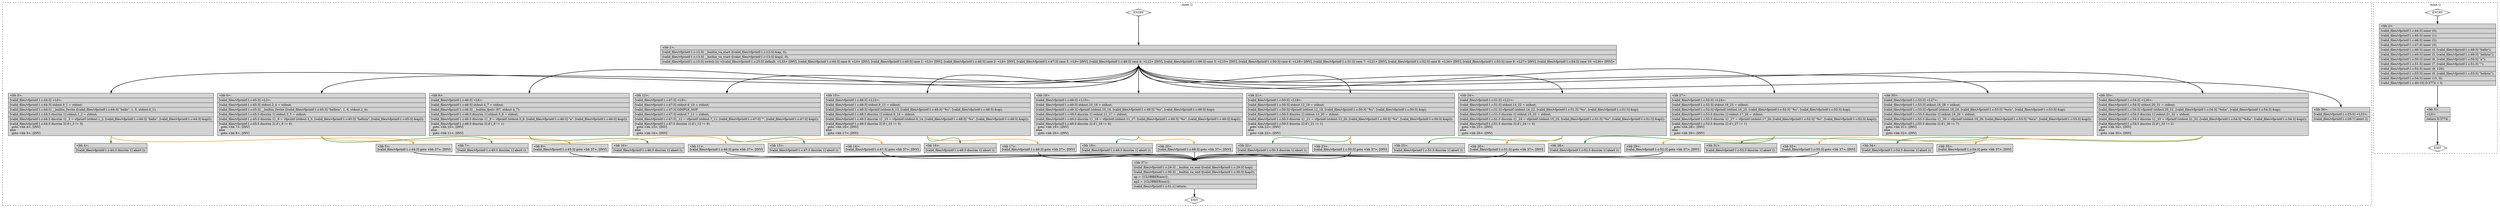 digraph "a-vfprintf-1.c.015t.cfg" {
overlap=false;
subgraph "cluster_inner" {
	style="dashed";
	color="black";
	label="inner ()";
	fn_6_basic_block_0 [shape=Mdiamond,style=filled,fillcolor=white,label="ENTRY"];

	fn_6_basic_block_1 [shape=Mdiamond,style=filled,fillcolor=white,label="EXIT"];

	fn_6_basic_block_2 [shape=record,style=filled,fillcolor=lightgrey,label="{\<bb\ 2\>:\l\
|[valid_files/vfprintf-1.c:12:3]\ __builtin_va_start\ ([valid_files/vfprintf-1.c:12:3]\ &ap,\ 0);\l\
|[valid_files/vfprintf-1.c:13:3]\ __builtin_va_start\ ([valid_files/vfprintf-1.c:13:3]\ &ap2,\ 0);\l\
|[valid_files/vfprintf-1.c:15:3]\ switch\ (x)\ \<[valid_files/vfprintf-1.c:25:5]\ default:\ \<L33\>\ [INV],\ [valid_files/vfprintf-1.c:44:3]\ case\ 0:\ \<L0\>\ [INV],\ [valid_files/vfprintf-1.c:45:3]\ case\ 1:\ \<L3\>\ [INV],\ [valid_files/vfprintf-1.c:46:3]\ case\ 2:\ \<L6\>\ [INV],\ [valid_files/vfprintf-1.c:47:3]\ case\ 3:\ \<L9\>\ [INV],\ [valid_files/vfprintf-1.c:48:3]\ case\ 4:\ \<L12\>\ [INV],\ [valid_files/vfprintf-1.c:49:3]\ case\ 5:\ \<L15\>\ [INV],\ [valid_files/vfprintf-1.c:50:3]\ case\ 6:\ \<L18\>\ [INV],\ [valid_files/vfprintf-1.c:51:3]\ case\ 7:\ \<L21\>\ [INV],\ [valid_files/vfprintf-1.c:52:3]\ case\ 8:\ \<L24\>\ [INV],\ [valid_files/vfprintf-1.c:53:3]\ case\ 9:\ \<L27\>\ [INV],\ [valid_files/vfprintf-1.c:54:3]\ case\ 10:\ \<L30\>\ [INV]\>\l\
}"];

	fn_6_basic_block_3 [shape=record,style=filled,fillcolor=lightgrey,label="{\<bb\ 3\>:\l\
|[valid_files/vfprintf-1.c:44:3]\ \<L0\>:\l\
|[valid_files/vfprintf-1.c:44:3]\ stdout.0_1\ =\ stdout;\l\
|[valid_files/vfprintf-1.c:44:3]\ __builtin_fwrite\ ([valid_files/vfprintf-1.c:44:3]\ \"hello\",\ 1,\ 5,\ stdout.0_1);\l\
|[valid_files/vfprintf-1.c:44:3\ discrim\ 1]\ stdout.1_2\ =\ stdout;\l\
|[valid_files/vfprintf-1.c:44:3\ discrim\ 1]\ _3\ =\ vfprintf\ (stdout.1_2,\ [valid_files/vfprintf-1.c:44:3]\ \"hello\",\ [valid_files/vfprintf-1.c:44:3]\ &ap2);\l\
|[valid_files/vfprintf-1.c:44:3\ discrim\ 2]\ if\ (_3\ !=\ 5)\l\
\ \ goto\ \<bb\ 4\>;\ [INV]\l\
else\l\
\ \ goto\ \<bb\ 5\>;\ [INV]\l\
}"];

	fn_6_basic_block_4 [shape=record,style=filled,fillcolor=lightgrey,label="{\<bb\ 4\>:\l\
|[valid_files/vfprintf-1.c:44:3\ discrim\ 1]\ abort\ ();\l\
}"];

	fn_6_basic_block_5 [shape=record,style=filled,fillcolor=lightgrey,label="{\<bb\ 5\>:\l\
[valid_files/vfprintf-1.c:44:3]\ goto\ \<bb\ 37\>;\ [INV]\l\
}"];

	fn_6_basic_block_6 [shape=record,style=filled,fillcolor=lightgrey,label="{\<bb\ 6\>:\l\
|[valid_files/vfprintf-1.c:45:3]\ \<L3\>:\l\
|[valid_files/vfprintf-1.c:45:3]\ stdout.2_4\ =\ stdout;\l\
|[valid_files/vfprintf-1.c:45:3]\ __builtin_fwrite\ ([valid_files/vfprintf-1.c:45:3]\ \"hello\\n\",\ 1,\ 6,\ stdout.2_4);\l\
|[valid_files/vfprintf-1.c:45:3\ discrim\ 1]\ stdout.3_5\ =\ stdout;\l\
|[valid_files/vfprintf-1.c:45:3\ discrim\ 1]\ _6\ =\ vfprintf\ (stdout.3_5,\ [valid_files/vfprintf-1.c:45:3]\ \"hello\\n\",\ [valid_files/vfprintf-1.c:45:3]\ &ap2);\l\
|[valid_files/vfprintf-1.c:45:3\ discrim\ 2]\ if\ (_6\ !=\ 6)\l\
\ \ goto\ \<bb\ 7\>;\ [INV]\l\
else\l\
\ \ goto\ \<bb\ 8\>;\ [INV]\l\
}"];

	fn_6_basic_block_7 [shape=record,style=filled,fillcolor=lightgrey,label="{\<bb\ 7\>:\l\
|[valid_files/vfprintf-1.c:45:3\ discrim\ 1]\ abort\ ();\l\
}"];

	fn_6_basic_block_8 [shape=record,style=filled,fillcolor=lightgrey,label="{\<bb\ 8\>:\l\
[valid_files/vfprintf-1.c:45:3]\ goto\ \<bb\ 37\>;\ [INV]\l\
}"];

	fn_6_basic_block_9 [shape=record,style=filled,fillcolor=lightgrey,label="{\<bb\ 9\>:\l\
|[valid_files/vfprintf-1.c:46:3]\ \<L6\>:\l\
|[valid_files/vfprintf-1.c:46:3]\ stdout.4_7\ =\ stdout;\l\
|[valid_files/vfprintf-1.c:46:3]\ __builtin_fputc\ (97,\ stdout.4_7);\l\
|[valid_files/vfprintf-1.c:46:3\ discrim\ 1]\ stdout.5_8\ =\ stdout;\l\
|[valid_files/vfprintf-1.c:46:3\ discrim\ 1]\ _9\ =\ vfprintf\ (stdout.5_8,\ [valid_files/vfprintf-1.c:46:3]\ \"a\",\ [valid_files/vfprintf-1.c:46:3]\ &ap2);\l\
|[valid_files/vfprintf-1.c:46:3\ discrim\ 2]\ if\ (_9\ !=\ 1)\l\
\ \ goto\ \<bb\ 10\>;\ [INV]\l\
else\l\
\ \ goto\ \<bb\ 11\>;\ [INV]\l\
}"];

	fn_6_basic_block_10 [shape=record,style=filled,fillcolor=lightgrey,label="{\<bb\ 10\>:\l\
|[valid_files/vfprintf-1.c:46:3\ discrim\ 1]\ abort\ ();\l\
}"];

	fn_6_basic_block_11 [shape=record,style=filled,fillcolor=lightgrey,label="{\<bb\ 11\>:\l\
[valid_files/vfprintf-1.c:46:3]\ goto\ \<bb\ 37\>;\ [INV]\l\
}"];

	fn_6_basic_block_12 [shape=record,style=filled,fillcolor=lightgrey,label="{\<bb\ 12\>:\l\
|[valid_files/vfprintf-1.c:47:3]\ \<L9\>:\l\
|[valid_files/vfprintf-1.c:47:3]\ stdout.6_10\ =\ stdout;\l\
|[valid_files/vfprintf-1.c:47:3]\ GIMPLE_NOP\l\
|[valid_files/vfprintf-1.c:47:3]\ stdout.7_11\ =\ stdout;\l\
|[valid_files/vfprintf-1.c:47:3]\ _12\ =\ vfprintf\ (stdout.7_11,\ [valid_files/vfprintf-1.c:47:3]\ \"\",\ [valid_files/vfprintf-1.c:47:3]\ &ap2);\l\
|[valid_files/vfprintf-1.c:47:3\ discrim\ 1]\ if\ (_12\ !=\ 0)\l\
\ \ goto\ \<bb\ 13\>;\ [INV]\l\
else\l\
\ \ goto\ \<bb\ 14\>;\ [INV]\l\
}"];

	fn_6_basic_block_13 [shape=record,style=filled,fillcolor=lightgrey,label="{\<bb\ 13\>:\l\
|[valid_files/vfprintf-1.c:47:3\ discrim\ 1]\ abort\ ();\l\
}"];

	fn_6_basic_block_14 [shape=record,style=filled,fillcolor=lightgrey,label="{\<bb\ 14\>:\l\
[valid_files/vfprintf-1.c:47:3]\ goto\ \<bb\ 37\>;\ [INV]\l\
}"];

	fn_6_basic_block_15 [shape=record,style=filled,fillcolor=lightgrey,label="{\<bb\ 15\>:\l\
|[valid_files/vfprintf-1.c:48:3]\ \<L12\>:\l\
|[valid_files/vfprintf-1.c:48:3]\ stdout.8_13\ =\ stdout;\l\
|[valid_files/vfprintf-1.c:48:3]\ vfprintf\ (stdout.8_13,\ [valid_files/vfprintf-1.c:48:3]\ \"%s\",\ [valid_files/vfprintf-1.c:48:3]\ &ap);\l\
|[valid_files/vfprintf-1.c:48:3\ discrim\ 1]\ stdout.9_14\ =\ stdout;\l\
|[valid_files/vfprintf-1.c:48:3\ discrim\ 1]\ _15\ =\ vfprintf\ (stdout.9_14,\ [valid_files/vfprintf-1.c:48:3]\ \"%s\",\ [valid_files/vfprintf-1.c:48:3]\ &ap2);\l\
|[valid_files/vfprintf-1.c:48:3\ discrim\ 2]\ if\ (_15\ !=\ 5)\l\
\ \ goto\ \<bb\ 16\>;\ [INV]\l\
else\l\
\ \ goto\ \<bb\ 17\>;\ [INV]\l\
}"];

	fn_6_basic_block_16 [shape=record,style=filled,fillcolor=lightgrey,label="{\<bb\ 16\>:\l\
|[valid_files/vfprintf-1.c:48:3\ discrim\ 1]\ abort\ ();\l\
}"];

	fn_6_basic_block_17 [shape=record,style=filled,fillcolor=lightgrey,label="{\<bb\ 17\>:\l\
[valid_files/vfprintf-1.c:48:3]\ goto\ \<bb\ 37\>;\ [INV]\l\
}"];

	fn_6_basic_block_18 [shape=record,style=filled,fillcolor=lightgrey,label="{\<bb\ 18\>:\l\
|[valid_files/vfprintf-1.c:49:3]\ \<L15\>:\l\
|[valid_files/vfprintf-1.c:49:3]\ stdout.10_16\ =\ stdout;\l\
|[valid_files/vfprintf-1.c:49:3]\ vfprintf\ (stdout.10_16,\ [valid_files/vfprintf-1.c:49:3]\ \"%s\",\ [valid_files/vfprintf-1.c:49:3]\ &ap);\l\
|[valid_files/vfprintf-1.c:49:3\ discrim\ 1]\ stdout.11_17\ =\ stdout;\l\
|[valid_files/vfprintf-1.c:49:3\ discrim\ 1]\ _18\ =\ vfprintf\ (stdout.11_17,\ [valid_files/vfprintf-1.c:49:3]\ \"%s\",\ [valid_files/vfprintf-1.c:49:3]\ &ap2);\l\
|[valid_files/vfprintf-1.c:49:3\ discrim\ 2]\ if\ (_18\ !=\ 6)\l\
\ \ goto\ \<bb\ 19\>;\ [INV]\l\
else\l\
\ \ goto\ \<bb\ 20\>;\ [INV]\l\
}"];

	fn_6_basic_block_19 [shape=record,style=filled,fillcolor=lightgrey,label="{\<bb\ 19\>:\l\
|[valid_files/vfprintf-1.c:49:3\ discrim\ 1]\ abort\ ();\l\
}"];

	fn_6_basic_block_20 [shape=record,style=filled,fillcolor=lightgrey,label="{\<bb\ 20\>:\l\
[valid_files/vfprintf-1.c:49:3]\ goto\ \<bb\ 37\>;\ [INV]\l\
}"];

	fn_6_basic_block_21 [shape=record,style=filled,fillcolor=lightgrey,label="{\<bb\ 21\>:\l\
|[valid_files/vfprintf-1.c:50:3]\ \<L18\>:\l\
|[valid_files/vfprintf-1.c:50:3]\ stdout.12_19\ =\ stdout;\l\
|[valid_files/vfprintf-1.c:50:3]\ vfprintf\ (stdout.12_19,\ [valid_files/vfprintf-1.c:50:3]\ \"%s\",\ [valid_files/vfprintf-1.c:50:3]\ &ap);\l\
|[valid_files/vfprintf-1.c:50:3\ discrim\ 1]\ stdout.13_20\ =\ stdout;\l\
|[valid_files/vfprintf-1.c:50:3\ discrim\ 1]\ _21\ =\ vfprintf\ (stdout.13_20,\ [valid_files/vfprintf-1.c:50:3]\ \"%s\",\ [valid_files/vfprintf-1.c:50:3]\ &ap2);\l\
|[valid_files/vfprintf-1.c:50:3\ discrim\ 2]\ if\ (_21\ !=\ 1)\l\
\ \ goto\ \<bb\ 22\>;\ [INV]\l\
else\l\
\ \ goto\ \<bb\ 23\>;\ [INV]\l\
}"];

	fn_6_basic_block_22 [shape=record,style=filled,fillcolor=lightgrey,label="{\<bb\ 22\>:\l\
|[valid_files/vfprintf-1.c:50:3\ discrim\ 1]\ abort\ ();\l\
}"];

	fn_6_basic_block_23 [shape=record,style=filled,fillcolor=lightgrey,label="{\<bb\ 23\>:\l\
[valid_files/vfprintf-1.c:50:3]\ goto\ \<bb\ 37\>;\ [INV]\l\
}"];

	fn_6_basic_block_24 [shape=record,style=filled,fillcolor=lightgrey,label="{\<bb\ 24\>:\l\
|[valid_files/vfprintf-1.c:51:3]\ \<L21\>:\l\
|[valid_files/vfprintf-1.c:51:3]\ stdout.14_22\ =\ stdout;\l\
|[valid_files/vfprintf-1.c:51:3]\ vfprintf\ (stdout.14_22,\ [valid_files/vfprintf-1.c:51:3]\ \"%s\",\ [valid_files/vfprintf-1.c:51:3]\ &ap);\l\
|[valid_files/vfprintf-1.c:51:3\ discrim\ 1]\ stdout.15_23\ =\ stdout;\l\
|[valid_files/vfprintf-1.c:51:3\ discrim\ 1]\ _24\ =\ vfprintf\ (stdout.15_23,\ [valid_files/vfprintf-1.c:51:3]\ \"%s\",\ [valid_files/vfprintf-1.c:51:3]\ &ap2);\l\
|[valid_files/vfprintf-1.c:51:3\ discrim\ 2]\ if\ (_24\ !=\ 0)\l\
\ \ goto\ \<bb\ 25\>;\ [INV]\l\
else\l\
\ \ goto\ \<bb\ 26\>;\ [INV]\l\
}"];

	fn_6_basic_block_25 [shape=record,style=filled,fillcolor=lightgrey,label="{\<bb\ 25\>:\l\
|[valid_files/vfprintf-1.c:51:3\ discrim\ 1]\ abort\ ();\l\
}"];

	fn_6_basic_block_26 [shape=record,style=filled,fillcolor=lightgrey,label="{\<bb\ 26\>:\l\
[valid_files/vfprintf-1.c:51:3]\ goto\ \<bb\ 37\>;\ [INV]\l\
}"];

	fn_6_basic_block_27 [shape=record,style=filled,fillcolor=lightgrey,label="{\<bb\ 27\>:\l\
|[valid_files/vfprintf-1.c:52:3]\ \<L24\>:\l\
|[valid_files/vfprintf-1.c:52:3]\ stdout.16_25\ =\ stdout;\l\
|[valid_files/vfprintf-1.c:52:3]\ vfprintf\ (stdout.16_25,\ [valid_files/vfprintf-1.c:52:3]\ \"%c\",\ [valid_files/vfprintf-1.c:52:3]\ &ap);\l\
|[valid_files/vfprintf-1.c:52:3\ discrim\ 1]\ stdout.17_26\ =\ stdout;\l\
|[valid_files/vfprintf-1.c:52:3\ discrim\ 1]\ _27\ =\ vfprintf\ (stdout.17_26,\ [valid_files/vfprintf-1.c:52:3]\ \"%c\",\ [valid_files/vfprintf-1.c:52:3]\ &ap2);\l\
|[valid_files/vfprintf-1.c:52:3\ discrim\ 2]\ if\ (_27\ !=\ 1)\l\
\ \ goto\ \<bb\ 28\>;\ [INV]\l\
else\l\
\ \ goto\ \<bb\ 29\>;\ [INV]\l\
}"];

	fn_6_basic_block_28 [shape=record,style=filled,fillcolor=lightgrey,label="{\<bb\ 28\>:\l\
|[valid_files/vfprintf-1.c:52:3\ discrim\ 1]\ abort\ ();\l\
}"];

	fn_6_basic_block_29 [shape=record,style=filled,fillcolor=lightgrey,label="{\<bb\ 29\>:\l\
[valid_files/vfprintf-1.c:52:3]\ goto\ \<bb\ 37\>;\ [INV]\l\
}"];

	fn_6_basic_block_30 [shape=record,style=filled,fillcolor=lightgrey,label="{\<bb\ 30\>:\l\
|[valid_files/vfprintf-1.c:53:3]\ \<L27\>:\l\
|[valid_files/vfprintf-1.c:53:3]\ stdout.18_28\ =\ stdout;\l\
|[valid_files/vfprintf-1.c:53:3]\ vfprintf\ (stdout.18_28,\ [valid_files/vfprintf-1.c:53:3]\ \"%s\\n\",\ [valid_files/vfprintf-1.c:53:3]\ &ap);\l\
|[valid_files/vfprintf-1.c:53:3\ discrim\ 1]\ stdout.19_29\ =\ stdout;\l\
|[valid_files/vfprintf-1.c:53:3\ discrim\ 1]\ _30\ =\ vfprintf\ (stdout.19_29,\ [valid_files/vfprintf-1.c:53:3]\ \"%s\\n\",\ [valid_files/vfprintf-1.c:53:3]\ &ap2);\l\
|[valid_files/vfprintf-1.c:53:3\ discrim\ 2]\ if\ (_30\ !=\ 7)\l\
\ \ goto\ \<bb\ 31\>;\ [INV]\l\
else\l\
\ \ goto\ \<bb\ 32\>;\ [INV]\l\
}"];

	fn_6_basic_block_31 [shape=record,style=filled,fillcolor=lightgrey,label="{\<bb\ 31\>:\l\
|[valid_files/vfprintf-1.c:53:3\ discrim\ 1]\ abort\ ();\l\
}"];

	fn_6_basic_block_32 [shape=record,style=filled,fillcolor=lightgrey,label="{\<bb\ 32\>:\l\
[valid_files/vfprintf-1.c:53:3]\ goto\ \<bb\ 37\>;\ [INV]\l\
}"];

	fn_6_basic_block_33 [shape=record,style=filled,fillcolor=lightgrey,label="{\<bb\ 33\>:\l\
|[valid_files/vfprintf-1.c:54:3]\ \<L30\>:\l\
|[valid_files/vfprintf-1.c:54:3]\ stdout.20_31\ =\ stdout;\l\
|[valid_files/vfprintf-1.c:54:3]\ vfprintf\ (stdout.20_31,\ [valid_files/vfprintf-1.c:54:3]\ \"%d\\n\",\ [valid_files/vfprintf-1.c:54:3]\ &ap);\l\
|[valid_files/vfprintf-1.c:54:3\ discrim\ 1]\ stdout.21_32\ =\ stdout;\l\
|[valid_files/vfprintf-1.c:54:3\ discrim\ 1]\ _33\ =\ vfprintf\ (stdout.21_32,\ [valid_files/vfprintf-1.c:54:3]\ \"%d\\n\",\ [valid_files/vfprintf-1.c:54:3]\ &ap2);\l\
|[valid_files/vfprintf-1.c:54:3\ discrim\ 2]\ if\ (_33\ !=\ 2)\l\
\ \ goto\ \<bb\ 34\>;\ [INV]\l\
else\l\
\ \ goto\ \<bb\ 35\>;\ [INV]\l\
}"];

	fn_6_basic_block_34 [shape=record,style=filled,fillcolor=lightgrey,label="{\<bb\ 34\>:\l\
|[valid_files/vfprintf-1.c:54:3\ discrim\ 1]\ abort\ ();\l\
}"];

	fn_6_basic_block_35 [shape=record,style=filled,fillcolor=lightgrey,label="{\<bb\ 35\>:\l\
[valid_files/vfprintf-1.c:54:3]\ goto\ \<bb\ 37\>;\ [INV]\l\
}"];

	fn_6_basic_block_36 [shape=record,style=filled,fillcolor=lightgrey,label="{\<bb\ 36\>:\l\
|[valid_files/vfprintf-1.c:25:5]\ \<L33\>:\l\
|[valid_files/vfprintf-1.c:26:7]\ abort\ ();\l\
}"];

	fn_6_basic_block_37 [shape=record,style=filled,fillcolor=lightgrey,label="{\<bb\ 37\>:\l\
|[valid_files/vfprintf-1.c:29:3]\ __builtin_va_end\ ([valid_files/vfprintf-1.c:29:3]\ &ap);\l\
|[valid_files/vfprintf-1.c:30:3]\ __builtin_va_end\ ([valid_files/vfprintf-1.c:30:3]\ &ap2);\l\
|ap\ =\ \{CLOBBER(eos)\};\l\
|ap2\ =\ \{CLOBBER(eos)\};\l\
|[valid_files/vfprintf-1.c:31:1]\ return;\l\
}"];

	fn_6_basic_block_0:s -> fn_6_basic_block_2:n [style="solid,bold",color=black,weight=100,constraint=true];
	fn_6_basic_block_2:s -> fn_6_basic_block_36:n [style="solid,bold",color=black,weight=10,constraint=true];
	fn_6_basic_block_2:s -> fn_6_basic_block_3:n [style="solid,bold",color=black,weight=10,constraint=true];
	fn_6_basic_block_2:s -> fn_6_basic_block_6:n [style="solid,bold",color=black,weight=10,constraint=true];
	fn_6_basic_block_2:s -> fn_6_basic_block_9:n [style="solid,bold",color=black,weight=10,constraint=true];
	fn_6_basic_block_2:s -> fn_6_basic_block_12:n [style="solid,bold",color=black,weight=10,constraint=true];
	fn_6_basic_block_2:s -> fn_6_basic_block_15:n [style="solid,bold",color=black,weight=10,constraint=true];
	fn_6_basic_block_2:s -> fn_6_basic_block_18:n [style="solid,bold",color=black,weight=10,constraint=true];
	fn_6_basic_block_2:s -> fn_6_basic_block_21:n [style="solid,bold",color=black,weight=10,constraint=true];
	fn_6_basic_block_2:s -> fn_6_basic_block_24:n [style="solid,bold",color=black,weight=10,constraint=true];
	fn_6_basic_block_2:s -> fn_6_basic_block_27:n [style="solid,bold",color=black,weight=10,constraint=true];
	fn_6_basic_block_2:s -> fn_6_basic_block_30:n [style="solid,bold",color=black,weight=10,constraint=true];
	fn_6_basic_block_2:s -> fn_6_basic_block_33:n [style="solid,bold",color=black,weight=10,constraint=true];
	fn_6_basic_block_3:s -> fn_6_basic_block_4:n [style="solid,bold",color=forestgreen,weight=10,constraint=true];
	fn_6_basic_block_3:s -> fn_6_basic_block_5:n [style="solid,bold",color=darkorange,weight=10,constraint=true];
	fn_6_basic_block_5:s -> fn_6_basic_block_37:n [style="solid,bold",color=black,weight=100,constraint=true];
	fn_6_basic_block_6:s -> fn_6_basic_block_7:n [style="solid,bold",color=forestgreen,weight=10,constraint=true];
	fn_6_basic_block_6:s -> fn_6_basic_block_8:n [style="solid,bold",color=darkorange,weight=10,constraint=true];
	fn_6_basic_block_8:s -> fn_6_basic_block_37:n [style="solid,bold",color=black,weight=100,constraint=true];
	fn_6_basic_block_9:s -> fn_6_basic_block_10:n [style="solid,bold",color=forestgreen,weight=10,constraint=true];
	fn_6_basic_block_9:s -> fn_6_basic_block_11:n [style="solid,bold",color=darkorange,weight=10,constraint=true];
	fn_6_basic_block_11:s -> fn_6_basic_block_37:n [style="solid,bold",color=black,weight=100,constraint=true];
	fn_6_basic_block_12:s -> fn_6_basic_block_13:n [style="solid,bold",color=forestgreen,weight=10,constraint=true];
	fn_6_basic_block_12:s -> fn_6_basic_block_14:n [style="solid,bold",color=darkorange,weight=10,constraint=true];
	fn_6_basic_block_14:s -> fn_6_basic_block_37:n [style="solid,bold",color=black,weight=100,constraint=true];
	fn_6_basic_block_15:s -> fn_6_basic_block_16:n [style="solid,bold",color=forestgreen,weight=10,constraint=true];
	fn_6_basic_block_15:s -> fn_6_basic_block_17:n [style="solid,bold",color=darkorange,weight=10,constraint=true];
	fn_6_basic_block_17:s -> fn_6_basic_block_37:n [style="solid,bold",color=black,weight=100,constraint=true];
	fn_6_basic_block_18:s -> fn_6_basic_block_19:n [style="solid,bold",color=forestgreen,weight=10,constraint=true];
	fn_6_basic_block_18:s -> fn_6_basic_block_20:n [style="solid,bold",color=darkorange,weight=10,constraint=true];
	fn_6_basic_block_20:s -> fn_6_basic_block_37:n [style="solid,bold",color=black,weight=100,constraint=true];
	fn_6_basic_block_21:s -> fn_6_basic_block_22:n [style="solid,bold",color=forestgreen,weight=10,constraint=true];
	fn_6_basic_block_21:s -> fn_6_basic_block_23:n [style="solid,bold",color=darkorange,weight=10,constraint=true];
	fn_6_basic_block_23:s -> fn_6_basic_block_37:n [style="solid,bold",color=black,weight=100,constraint=true];
	fn_6_basic_block_24:s -> fn_6_basic_block_25:n [style="solid,bold",color=forestgreen,weight=10,constraint=true];
	fn_6_basic_block_24:s -> fn_6_basic_block_26:n [style="solid,bold",color=darkorange,weight=10,constraint=true];
	fn_6_basic_block_26:s -> fn_6_basic_block_37:n [style="solid,bold",color=black,weight=100,constraint=true];
	fn_6_basic_block_27:s -> fn_6_basic_block_28:n [style="solid,bold",color=forestgreen,weight=10,constraint=true];
	fn_6_basic_block_27:s -> fn_6_basic_block_29:n [style="solid,bold",color=darkorange,weight=10,constraint=true];
	fn_6_basic_block_29:s -> fn_6_basic_block_37:n [style="solid,bold",color=black,weight=100,constraint=true];
	fn_6_basic_block_30:s -> fn_6_basic_block_31:n [style="solid,bold",color=forestgreen,weight=10,constraint=true];
	fn_6_basic_block_30:s -> fn_6_basic_block_32:n [style="solid,bold",color=darkorange,weight=10,constraint=true];
	fn_6_basic_block_32:s -> fn_6_basic_block_37:n [style="solid,bold",color=black,weight=100,constraint=true];
	fn_6_basic_block_33:s -> fn_6_basic_block_34:n [style="solid,bold",color=forestgreen,weight=10,constraint=true];
	fn_6_basic_block_33:s -> fn_6_basic_block_35:n [style="solid,bold",color=darkorange,weight=10,constraint=true];
	fn_6_basic_block_35:s -> fn_6_basic_block_37:n [style="solid,bold",color=black,weight=100,constraint=true];
	fn_6_basic_block_37:s -> fn_6_basic_block_1:n [style="solid,bold",color=black,weight=10,constraint=true];
	fn_6_basic_block_0:s -> fn_6_basic_block_1:n [style="invis",constraint=true];
}
subgraph "cluster_main" {
	style="dashed";
	color="black";
	label="main ()";
	fn_7_basic_block_0 [shape=Mdiamond,style=filled,fillcolor=white,label="ENTRY"];

	fn_7_basic_block_1 [shape=Mdiamond,style=filled,fillcolor=white,label="EXIT"];

	fn_7_basic_block_2 [shape=record,style=filled,fillcolor=lightgrey,label="{\<bb\ 2\>:\l\
|[valid_files/vfprintf-1.c:44:3]\ inner\ (0);\l\
|[valid_files/vfprintf-1.c:45:3]\ inner\ (1);\l\
|[valid_files/vfprintf-1.c:46:3]\ inner\ (2);\l\
|[valid_files/vfprintf-1.c:47:3]\ inner\ (3);\l\
|[valid_files/vfprintf-1.c:48:3]\ inner\ (4,\ [valid_files/vfprintf-1.c:48:3]\ \"hello\");\l\
|[valid_files/vfprintf-1.c:49:3]\ inner\ (5,\ [valid_files/vfprintf-1.c:49:3]\ \"hello\\n\");\l\
|[valid_files/vfprintf-1.c:50:3]\ inner\ (6,\ [valid_files/vfprintf-1.c:50:3]\ \"a\");\l\
|[valid_files/vfprintf-1.c:51:3]\ inner\ (7,\ [valid_files/vfprintf-1.c:51:3]\ \"\");\l\
|[valid_files/vfprintf-1.c:52:3]\ inner\ (8,\ 120);\l\
|[valid_files/vfprintf-1.c:53:3]\ inner\ (9,\ [valid_files/vfprintf-1.c:53:3]\ \"hello\\n\");\l\
|[valid_files/vfprintf-1.c:54:3]\ inner\ (10,\ 0);\l\
|[valid_files/vfprintf-1.c:40:10]\ D.3774\ =\ 0;\l\
}"];

	fn_7_basic_block_3 [shape=record,style=filled,fillcolor=lightgrey,label="{\<bb\ 3\>:\l\
|\<L0\>:\l\
|return\ D.3774;\l\
}"];

	fn_7_basic_block_0:s -> fn_7_basic_block_2:n [style="solid,bold",color=black,weight=100,constraint=true];
	fn_7_basic_block_2:s -> fn_7_basic_block_3:n [style="solid,bold",color=black,weight=100,constraint=true];
	fn_7_basic_block_3:s -> fn_7_basic_block_1:n [style="solid,bold",color=black,weight=10,constraint=true];
	fn_7_basic_block_0:s -> fn_7_basic_block_1:n [style="invis",constraint=true];
}
}
